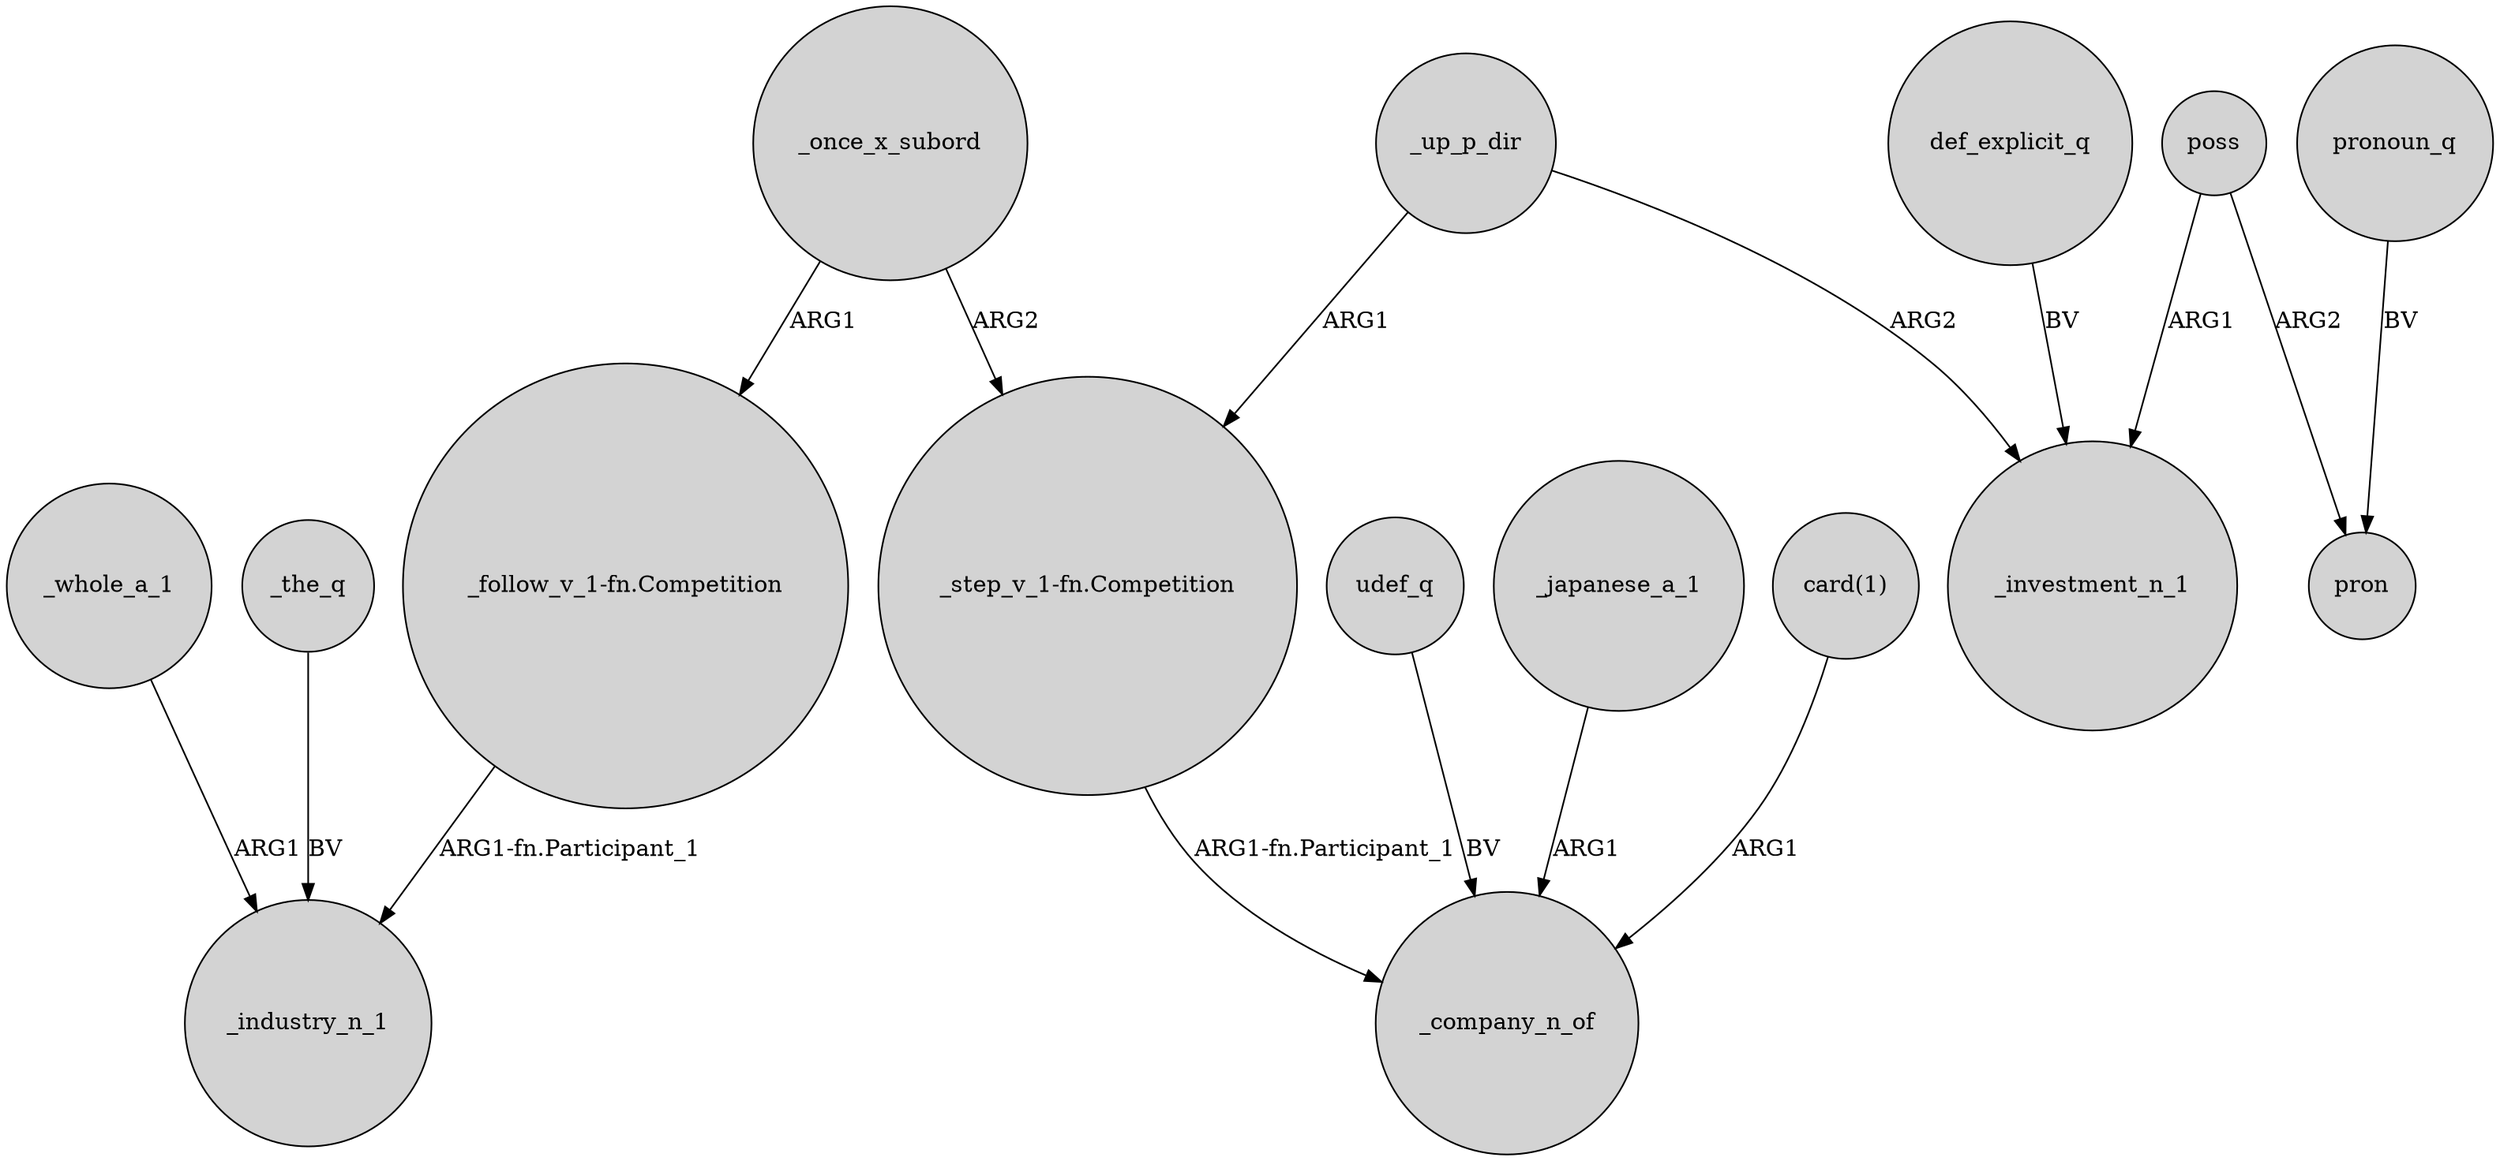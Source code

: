 digraph {
	node [shape=circle style=filled]
	"_follow_v_1-fn.Competition" -> _industry_n_1 [label="ARG1-fn.Participant_1"]
	_once_x_subord -> "_step_v_1-fn.Competition" [label=ARG2]
	_up_p_dir -> "_step_v_1-fn.Competition" [label=ARG1]
	udef_q -> _company_n_of [label=BV]
	def_explicit_q -> _investment_n_1 [label=BV]
	_once_x_subord -> "_follow_v_1-fn.Competition" [label=ARG1]
	_whole_a_1 -> _industry_n_1 [label=ARG1]
	_up_p_dir -> _investment_n_1 [label=ARG2]
	_japanese_a_1 -> _company_n_of [label=ARG1]
	"card(1)" -> _company_n_of [label=ARG1]
	"_step_v_1-fn.Competition" -> _company_n_of [label="ARG1-fn.Participant_1"]
	_the_q -> _industry_n_1 [label=BV]
	poss -> _investment_n_1 [label=ARG1]
	pronoun_q -> pron [label=BV]
	poss -> pron [label=ARG2]
}
